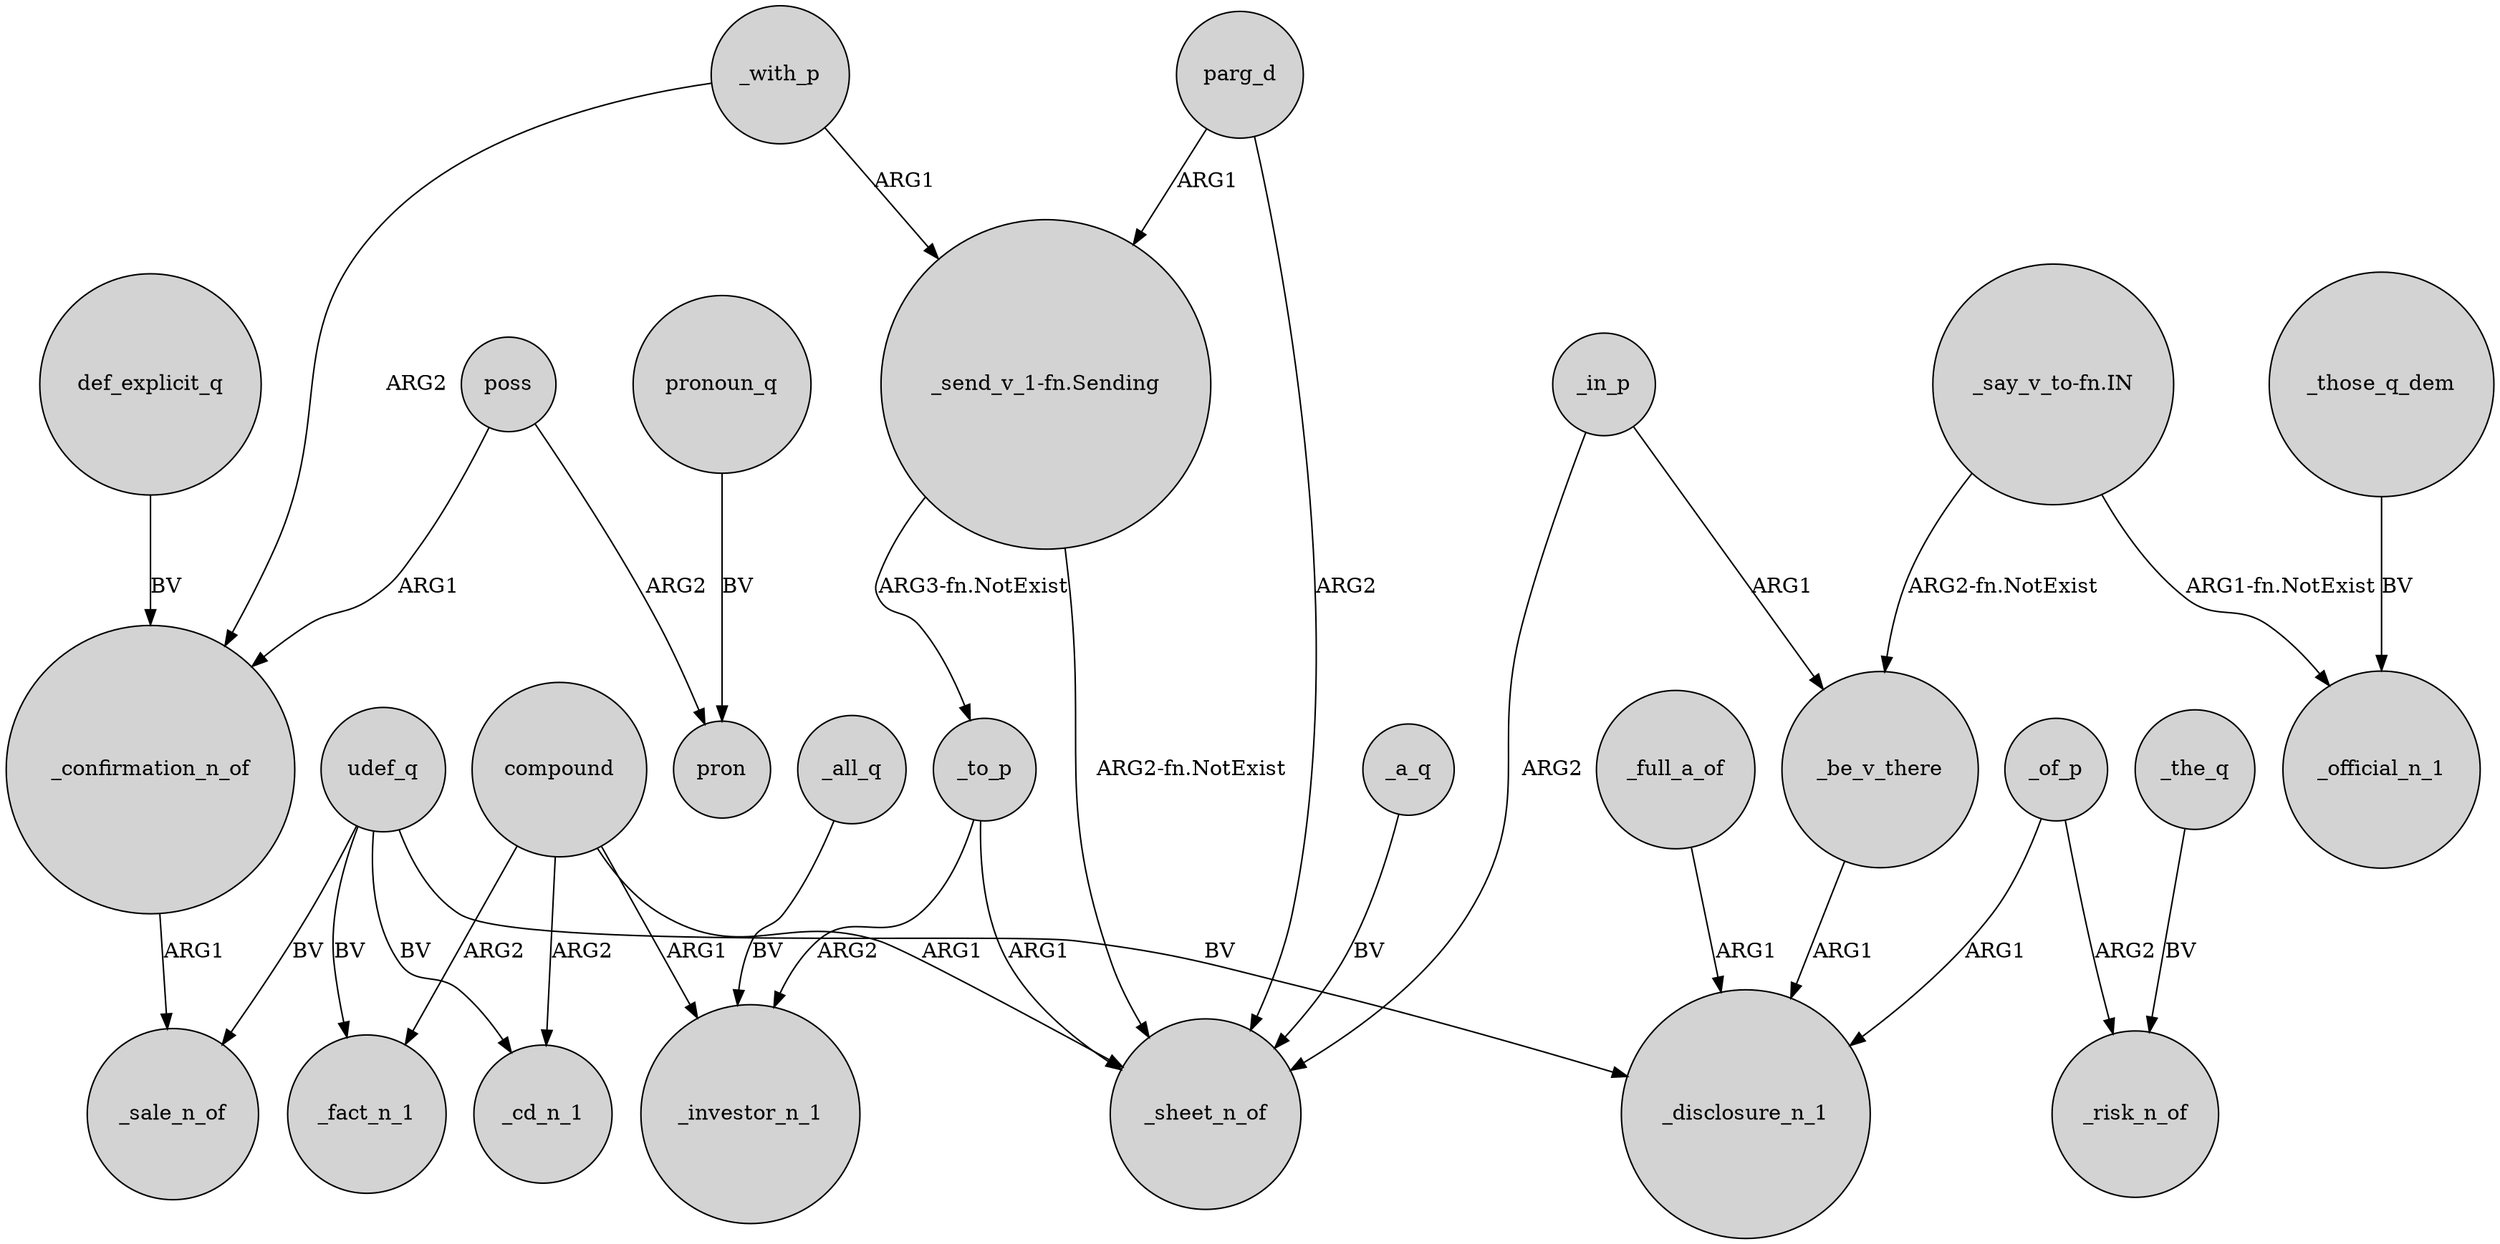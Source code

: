 digraph {
	node [shape=circle style=filled]
	_be_v_there -> _disclosure_n_1 [label=ARG1]
	def_explicit_q -> _confirmation_n_of [label=BV]
	_to_p -> _investor_n_1 [label=ARG2]
	poss -> pron [label=ARG2]
	compound -> _sheet_n_of [label=ARG1]
	_to_p -> _sheet_n_of [label=ARG1]
	compound -> _cd_n_1 [label=ARG2]
	udef_q -> _disclosure_n_1 [label=BV]
	_those_q_dem -> _official_n_1 [label=BV]
	compound -> _fact_n_1 [label=ARG2]
	udef_q -> _cd_n_1 [label=BV]
	udef_q -> _fact_n_1 [label=BV]
	_a_q -> _sheet_n_of [label=BV]
	"_send_v_1-fn.Sending" -> _to_p [label="ARG3-fn.NotExist"]
	_confirmation_n_of -> _sale_n_of [label=ARG1]
	pronoun_q -> pron [label=BV]
	_of_p -> _disclosure_n_1 [label=ARG1]
	"_say_v_to-fn.IN" -> _be_v_there [label="ARG2-fn.NotExist"]
	"_say_v_to-fn.IN" -> _official_n_1 [label="ARG1-fn.NotExist"]
	_all_q -> _investor_n_1 [label=BV]
	compound -> _investor_n_1 [label=ARG1]
	udef_q -> _sale_n_of [label=BV]
	"_send_v_1-fn.Sending" -> _sheet_n_of [label="ARG2-fn.NotExist"]
	_of_p -> _risk_n_of [label=ARG2]
	parg_d -> _sheet_n_of [label=ARG2]
	_full_a_of -> _disclosure_n_1 [label=ARG1]
	poss -> _confirmation_n_of [label=ARG1]
	_in_p -> _sheet_n_of [label=ARG2]
	parg_d -> "_send_v_1-fn.Sending" [label=ARG1]
	_with_p -> _confirmation_n_of [label=ARG2]
	_in_p -> _be_v_there [label=ARG1]
	_the_q -> _risk_n_of [label=BV]
	_with_p -> "_send_v_1-fn.Sending" [label=ARG1]
}
